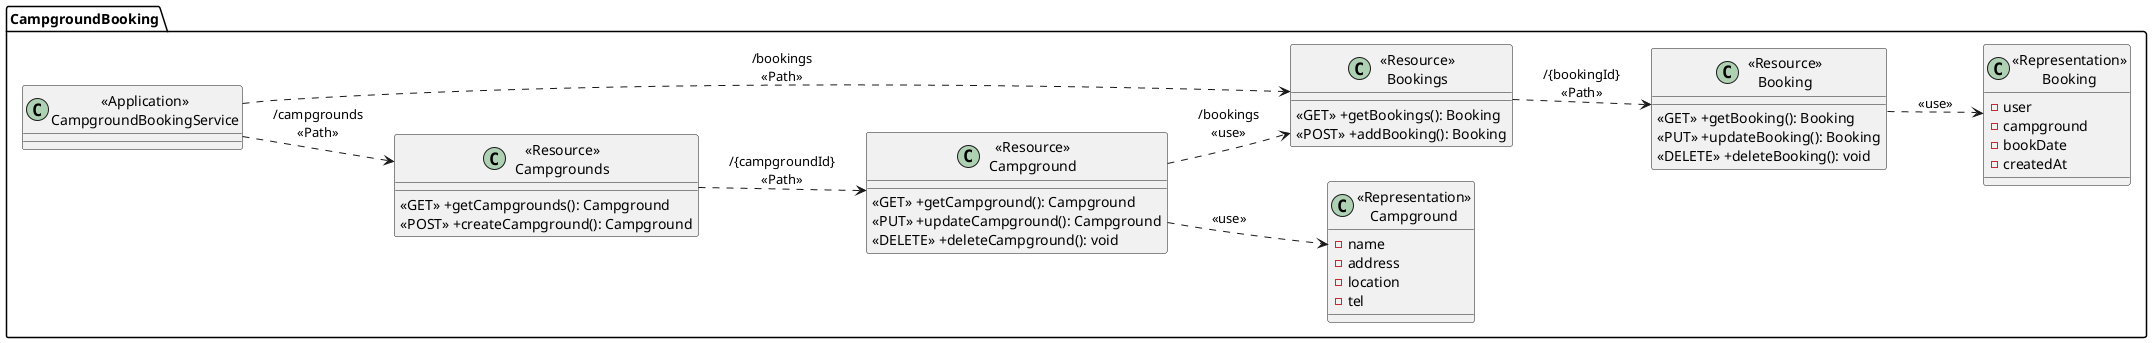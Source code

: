 @startuml
left to right direction
package "CampgroundBooking"{
    ' Application
    class "<<Application>>\nCampgroundBookingService" as CampgroundBookingService{}

    ' Campground
    class "<<Resource>>\nCampgrounds" as ResourceCampgrounds{
        <<GET>> +getCampgrounds(): Campground
        <<POST>> +createCampground(): Campground
    }
    class "<<Resource>>\nCampground" as ResourceCampground {
        <<GET>> +getCampground(): Campground
        <<PUT>> +updateCampground(): Campground
        <<DELETE>> +deleteCampground(): void
    }
    class "<<Representation>>\nCampground" as RepresentationCampground {
        -name
        -address
        -location
        -tel
    }

    ' Booking
    class "<<Resource>>\nBookings" as ResourceBookings{
            <<GET>> +getBookings(): Booking
            <<POST>> +addBooking(): Booking
    }
    class "<<Resource>>\nBooking" as ResourceBooking {
            <<GET>> +getBooking(): Booking
            <<PUT>> +updateBooking(): Booking
            <<DELETE>> +deleteBooking(): void
    }
    class "<<Representation>>\nBooking" as RepresentationBooking {
            -user
            -campground
            -bookDate
            -createdAt
    }
}

CampgroundBookingService ..> ResourceCampgrounds:"/campgrounds\n<<Path>>"
CampgroundBookingService ..> ResourceBookings:"/bookings\n<<Path>>"

ResourceCampgrounds ..> ResourceCampground: "/{campgroundId}\n<<Path>>"
ResourceCampground ..> RepresentationCampground: "<<use>>"
ResourceCampground ..> ResourceBookings: "/bookings\n<<use>>"

ResourceBookings ..> ResourceBooking: "/{bookingId}\n<<Path>>"
ResourceBooking ..> RepresentationBooking: "<<use>>"

@enduml